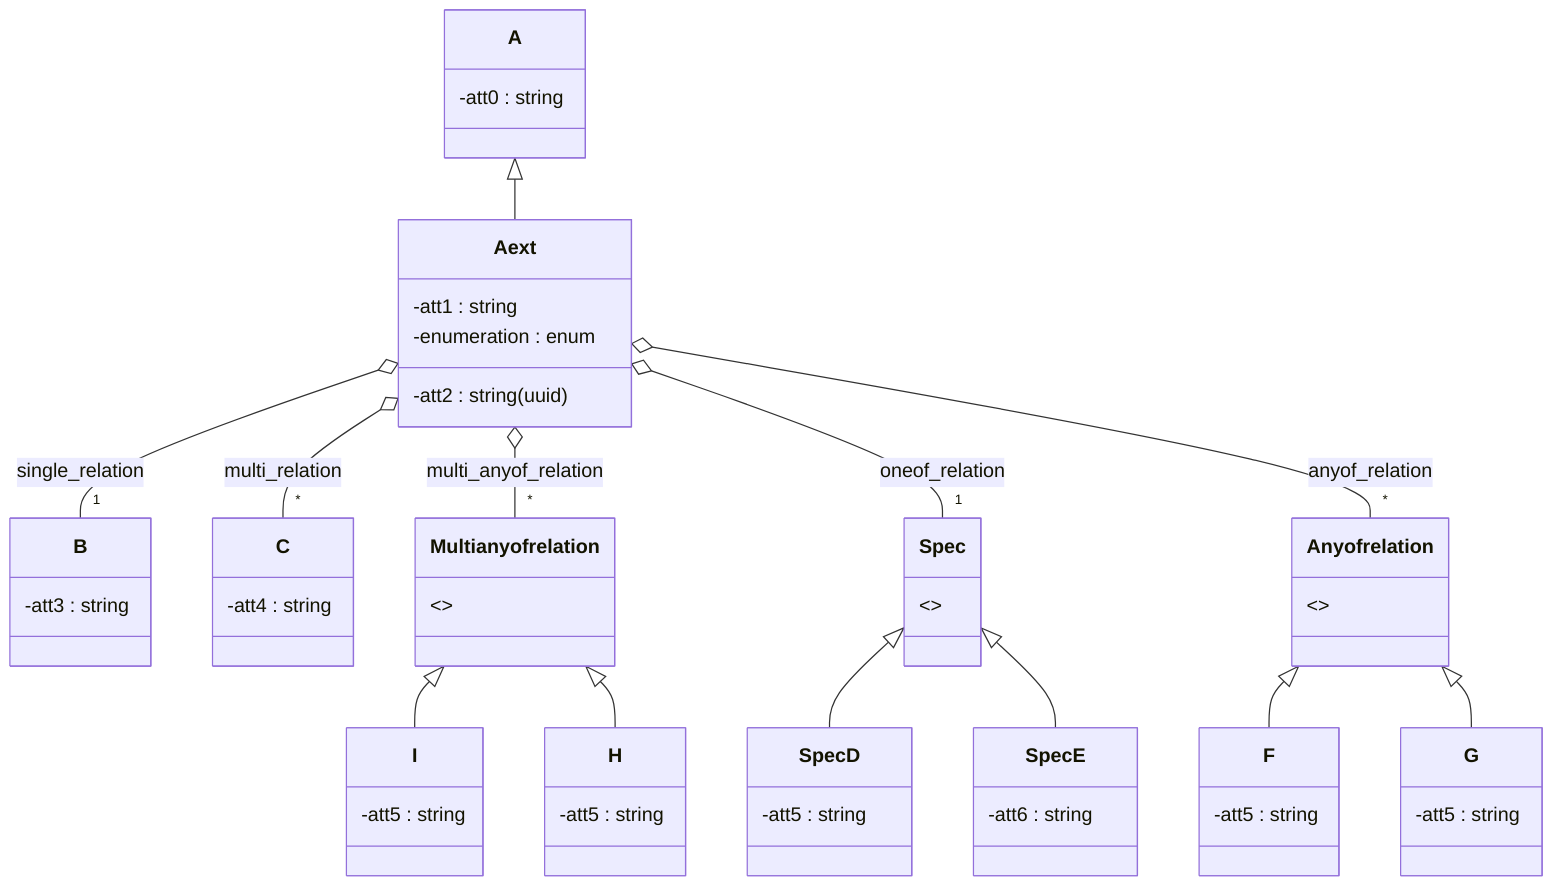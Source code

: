 classDiagram
    class A {
        -att0 : string
    }

    class Aext {
        -att1 : string
        -att2 : string(uuid)
        -enumeration : enum
    }

    class B {
        -att3 : string
    }

    class C {
        -att4 : string
    }

    class F {
        -att5 : string
    }

    class G {
        -att5 : string
    }

    class H {
        -att5 : string
    }

    class I {
        -att5 : string
    }

    class SpecD {
        -att5 : string
    }

    class SpecE {
        -att6 : string
    }

    class Multianyofrelation
    Multianyofrelation : <<abstract>>

    class Spec
    Spec : <<abstract>>

    class Anyofrelation
    Anyofrelation : <<abstract>>

    Aext o-- "*" Multianyofrelation :  multi_anyof_relation
    Multianyofrelation <|-- I
    Multianyofrelation <|-- H
    Aext o-- "1" B :  single_relation
    Aext o-- "*" C :  multi_relation
    Aext o-- "1" Spec :  oneof_relation
    Spec <|-- SpecD
    Spec <|-- SpecE
    Aext o-- "*" Anyofrelation :  anyof_relation
    Anyofrelation <|-- F
    Anyofrelation <|-- G
    A <|-- Aext